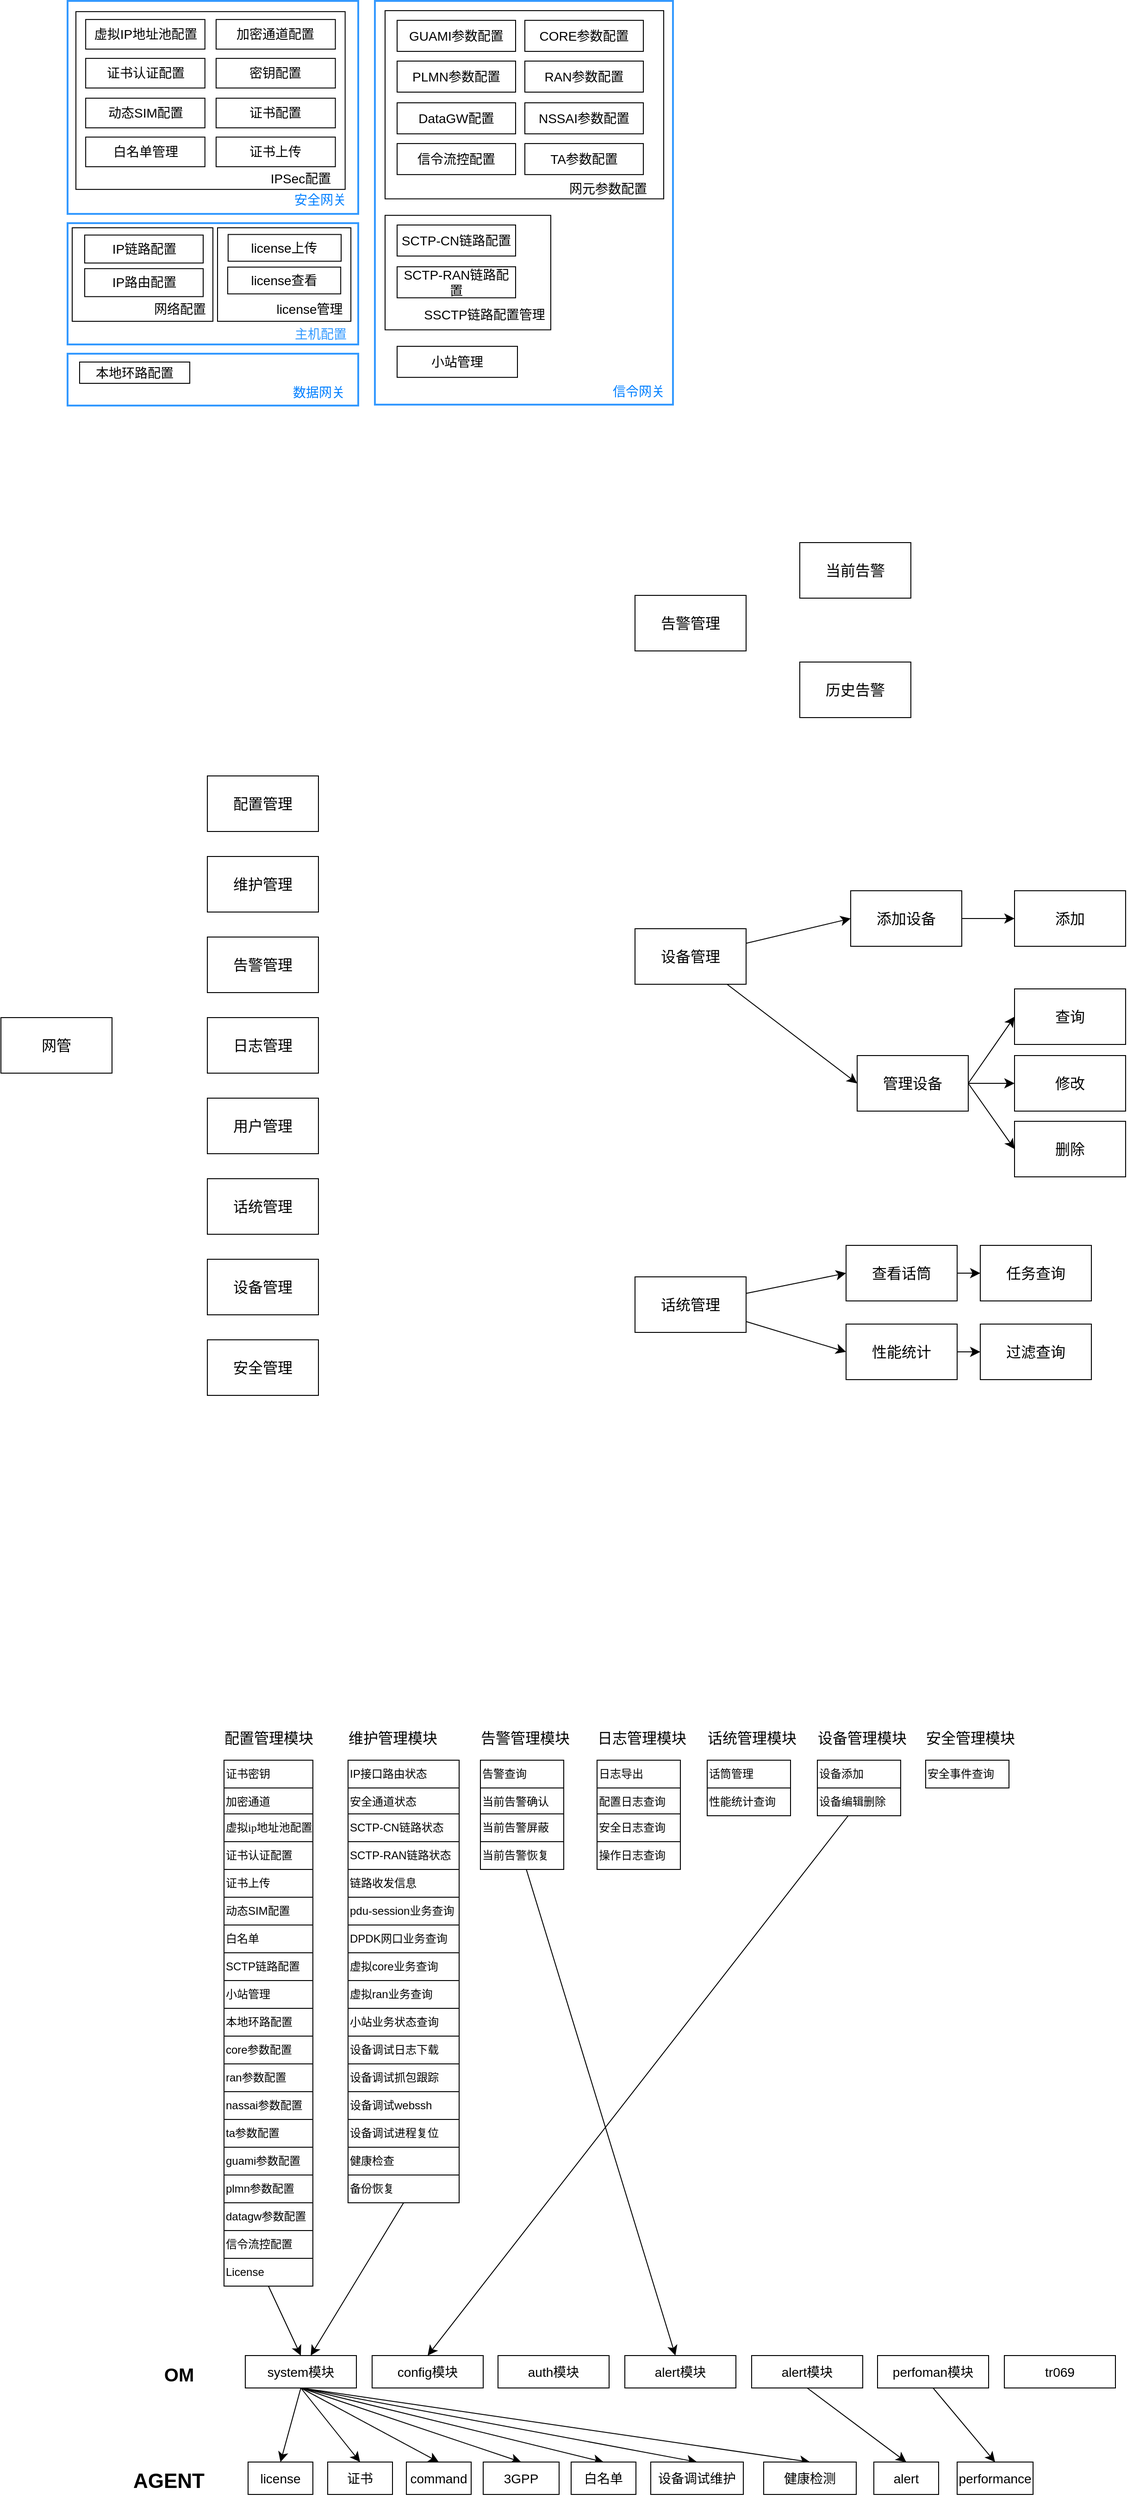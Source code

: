 <mxfile version="22.1.17" type="github">
  <diagram name="第 1 页" id="DEjIbC8M0QPoEUeSra0J">
    <mxGraphModel dx="2031" dy="2182" grid="0" gridSize="10" guides="1" tooltips="1" connect="1" arrows="1" fold="1" page="0" pageScale="1" pageWidth="827" pageHeight="1169" math="0" shadow="0">
      <root>
        <mxCell id="0" />
        <mxCell id="1" parent="0" />
        <mxCell id="rQOuPGtzIIbg4ZmECWrg-143" value="" style="whiteSpace=wrap;html=1;fontSize=16;strokeWidth=2;strokeColor=#3399FF;" vertex="1" parent="1">
          <mxGeometry x="-1" y="-511" width="314" height="56" as="geometry" />
        </mxCell>
        <mxCell id="rQOuPGtzIIbg4ZmECWrg-138" value="" style="whiteSpace=wrap;html=1;fontSize=16;" vertex="1" parent="1">
          <mxGeometry x="86" y="-631" width="168" height="104" as="geometry" />
        </mxCell>
        <mxCell id="rQOuPGtzIIbg4ZmECWrg-137" value="" style="whiteSpace=wrap;html=1;fontSize=16;strokeColor=#3399FF;strokeWidth=2;" vertex="1" parent="1">
          <mxGeometry x="-1" y="-652" width="314" height="131" as="geometry" />
        </mxCell>
        <mxCell id="rQOuPGtzIIbg4ZmECWrg-9" value="网管" style="whiteSpace=wrap;html=1;fontSize=16;" vertex="1" parent="1">
          <mxGeometry x="-73" y="206" width="120" height="60" as="geometry" />
        </mxCell>
        <mxCell id="rQOuPGtzIIbg4ZmECWrg-10" value="配置管理" style="whiteSpace=wrap;html=1;fontSize=16;" vertex="1" parent="1">
          <mxGeometry x="150" y="-55" width="120" height="60" as="geometry" />
        </mxCell>
        <mxCell id="rQOuPGtzIIbg4ZmECWrg-11" value="维护管理" style="whiteSpace=wrap;html=1;fontSize=16;" vertex="1" parent="1">
          <mxGeometry x="150" y="32" width="120" height="60" as="geometry" />
        </mxCell>
        <mxCell id="rQOuPGtzIIbg4ZmECWrg-12" value="告警管理" style="whiteSpace=wrap;html=1;fontSize=16;" vertex="1" parent="1">
          <mxGeometry x="150" y="119" width="120" height="60" as="geometry" />
        </mxCell>
        <mxCell id="rQOuPGtzIIbg4ZmECWrg-13" value="日志管理" style="whiteSpace=wrap;html=1;fontSize=16;" vertex="1" parent="1">
          <mxGeometry x="150" y="206" width="120" height="60" as="geometry" />
        </mxCell>
        <mxCell id="rQOuPGtzIIbg4ZmECWrg-14" value="用户管理" style="whiteSpace=wrap;html=1;fontSize=16;" vertex="1" parent="1">
          <mxGeometry x="150" y="293" width="120" height="60" as="geometry" />
        </mxCell>
        <mxCell id="rQOuPGtzIIbg4ZmECWrg-15" value="话统管理" style="whiteSpace=wrap;html=1;fontSize=16;" vertex="1" parent="1">
          <mxGeometry x="150" y="380" width="120" height="60" as="geometry" />
        </mxCell>
        <mxCell id="rQOuPGtzIIbg4ZmECWrg-16" value="设备管理" style="whiteSpace=wrap;html=1;fontSize=16;" vertex="1" parent="1">
          <mxGeometry x="150" y="467" width="120" height="60" as="geometry" />
        </mxCell>
        <mxCell id="rQOuPGtzIIbg4ZmECWrg-17" value="安全管理" style="whiteSpace=wrap;html=1;fontSize=16;" vertex="1" parent="1">
          <mxGeometry x="150" y="554" width="120" height="60" as="geometry" />
        </mxCell>
        <mxCell id="rQOuPGtzIIbg4ZmECWrg-25" style="edgeStyle=none;curved=1;rounded=0;orthogonalLoop=1;jettySize=auto;html=1;entryX=0;entryY=0.5;entryDx=0;entryDy=0;fontSize=12;startSize=8;endSize=8;" edge="1" parent="1" source="rQOuPGtzIIbg4ZmECWrg-22" target="rQOuPGtzIIbg4ZmECWrg-23">
          <mxGeometry relative="1" as="geometry" />
        </mxCell>
        <mxCell id="rQOuPGtzIIbg4ZmECWrg-26" style="edgeStyle=none;curved=1;rounded=0;orthogonalLoop=1;jettySize=auto;html=1;fontSize=12;startSize=8;endSize=8;entryX=0;entryY=0.5;entryDx=0;entryDy=0;" edge="1" parent="1" source="rQOuPGtzIIbg4ZmECWrg-22" target="rQOuPGtzIIbg4ZmECWrg-24">
          <mxGeometry relative="1" as="geometry" />
        </mxCell>
        <mxCell id="rQOuPGtzIIbg4ZmECWrg-22" value="设备管理" style="whiteSpace=wrap;html=1;fontSize=16;" vertex="1" parent="1">
          <mxGeometry x="612" y="110" width="120" height="60" as="geometry" />
        </mxCell>
        <mxCell id="rQOuPGtzIIbg4ZmECWrg-28" style="edgeStyle=none;curved=1;rounded=0;orthogonalLoop=1;jettySize=auto;html=1;fontSize=12;startSize=8;endSize=8;" edge="1" parent="1" source="rQOuPGtzIIbg4ZmECWrg-23" target="rQOuPGtzIIbg4ZmECWrg-27">
          <mxGeometry relative="1" as="geometry" />
        </mxCell>
        <mxCell id="rQOuPGtzIIbg4ZmECWrg-23" value="添加设备" style="whiteSpace=wrap;html=1;fontSize=16;" vertex="1" parent="1">
          <mxGeometry x="845" y="69" width="120" height="60" as="geometry" />
        </mxCell>
        <mxCell id="rQOuPGtzIIbg4ZmECWrg-30" style="edgeStyle=none;curved=1;rounded=0;orthogonalLoop=1;jettySize=auto;html=1;exitX=1;exitY=0.5;exitDx=0;exitDy=0;fontSize=12;startSize=8;endSize=8;entryX=0;entryY=0.5;entryDx=0;entryDy=0;" edge="1" parent="1" source="rQOuPGtzIIbg4ZmECWrg-24" target="rQOuPGtzIIbg4ZmECWrg-29">
          <mxGeometry relative="1" as="geometry" />
        </mxCell>
        <mxCell id="rQOuPGtzIIbg4ZmECWrg-39" style="edgeStyle=none;curved=1;rounded=0;orthogonalLoop=1;jettySize=auto;html=1;exitX=1;exitY=0.5;exitDx=0;exitDy=0;entryX=0;entryY=0.5;entryDx=0;entryDy=0;fontSize=12;startSize=8;endSize=8;" edge="1" parent="1" source="rQOuPGtzIIbg4ZmECWrg-24" target="rQOuPGtzIIbg4ZmECWrg-36">
          <mxGeometry relative="1" as="geometry" />
        </mxCell>
        <mxCell id="rQOuPGtzIIbg4ZmECWrg-40" style="edgeStyle=none;curved=1;rounded=0;orthogonalLoop=1;jettySize=auto;html=1;entryX=0;entryY=0.5;entryDx=0;entryDy=0;fontSize=12;startSize=8;endSize=8;exitX=1;exitY=0.5;exitDx=0;exitDy=0;" edge="1" parent="1" source="rQOuPGtzIIbg4ZmECWrg-24" target="rQOuPGtzIIbg4ZmECWrg-38">
          <mxGeometry relative="1" as="geometry" />
        </mxCell>
        <mxCell id="rQOuPGtzIIbg4ZmECWrg-24" value="管理设备" style="whiteSpace=wrap;html=1;fontSize=16;" vertex="1" parent="1">
          <mxGeometry x="852" y="247" width="120" height="60" as="geometry" />
        </mxCell>
        <mxCell id="rQOuPGtzIIbg4ZmECWrg-27" value="添加" style="whiteSpace=wrap;html=1;fontSize=16;" vertex="1" parent="1">
          <mxGeometry x="1022" y="69" width="120" height="60" as="geometry" />
        </mxCell>
        <mxCell id="rQOuPGtzIIbg4ZmECWrg-29" value="查询" style="whiteSpace=wrap;html=1;fontSize=16;" vertex="1" parent="1">
          <mxGeometry x="1022" y="175" width="120" height="60" as="geometry" />
        </mxCell>
        <mxCell id="rQOuPGtzIIbg4ZmECWrg-33" style="edgeStyle=none;curved=1;rounded=0;orthogonalLoop=1;jettySize=auto;html=1;fontSize=12;startSize=8;endSize=8;entryX=0;entryY=0.5;entryDx=0;entryDy=0;" edge="1" parent="1" source="rQOuPGtzIIbg4ZmECWrg-31" target="rQOuPGtzIIbg4ZmECWrg-32">
          <mxGeometry relative="1" as="geometry" />
        </mxCell>
        <mxCell id="rQOuPGtzIIbg4ZmECWrg-35" style="edgeStyle=none;curved=1;rounded=0;orthogonalLoop=1;jettySize=auto;html=1;entryX=0;entryY=0.5;entryDx=0;entryDy=0;fontSize=12;startSize=8;endSize=8;" edge="1" parent="1" source="rQOuPGtzIIbg4ZmECWrg-31" target="rQOuPGtzIIbg4ZmECWrg-34">
          <mxGeometry relative="1" as="geometry" />
        </mxCell>
        <mxCell id="rQOuPGtzIIbg4ZmECWrg-31" value="话统管理" style="whiteSpace=wrap;html=1;fontSize=16;" vertex="1" parent="1">
          <mxGeometry x="612" y="486" width="120" height="60" as="geometry" />
        </mxCell>
        <mxCell id="rQOuPGtzIIbg4ZmECWrg-45" style="edgeStyle=none;curved=1;rounded=0;orthogonalLoop=1;jettySize=auto;html=1;fontSize=12;startSize=8;endSize=8;" edge="1" parent="1" source="rQOuPGtzIIbg4ZmECWrg-32" target="rQOuPGtzIIbg4ZmECWrg-44">
          <mxGeometry relative="1" as="geometry" />
        </mxCell>
        <mxCell id="rQOuPGtzIIbg4ZmECWrg-32" value="查看话筒" style="whiteSpace=wrap;html=1;fontSize=16;" vertex="1" parent="1">
          <mxGeometry x="840" y="452" width="120" height="60" as="geometry" />
        </mxCell>
        <mxCell id="rQOuPGtzIIbg4ZmECWrg-42" style="edgeStyle=none;curved=1;rounded=0;orthogonalLoop=1;jettySize=auto;html=1;exitX=1;exitY=0.5;exitDx=0;exitDy=0;entryX=0;entryY=0.5;entryDx=0;entryDy=0;fontSize=12;startSize=8;endSize=8;" edge="1" parent="1" source="rQOuPGtzIIbg4ZmECWrg-34" target="rQOuPGtzIIbg4ZmECWrg-41">
          <mxGeometry relative="1" as="geometry" />
        </mxCell>
        <mxCell id="rQOuPGtzIIbg4ZmECWrg-34" value="性能统计" style="whiteSpace=wrap;html=1;fontSize=16;" vertex="1" parent="1">
          <mxGeometry x="840" y="537" width="120" height="60" as="geometry" />
        </mxCell>
        <mxCell id="rQOuPGtzIIbg4ZmECWrg-36" value="修改" style="whiteSpace=wrap;html=1;fontSize=16;" vertex="1" parent="1">
          <mxGeometry x="1022" y="247" width="120" height="60" as="geometry" />
        </mxCell>
        <mxCell id="rQOuPGtzIIbg4ZmECWrg-38" value="删除" style="whiteSpace=wrap;html=1;fontSize=16;" vertex="1" parent="1">
          <mxGeometry x="1022" y="318" width="120" height="60" as="geometry" />
        </mxCell>
        <mxCell id="rQOuPGtzIIbg4ZmECWrg-41" value="过滤查询" style="whiteSpace=wrap;html=1;fontSize=16;" vertex="1" parent="1">
          <mxGeometry x="985" y="537" width="120" height="60" as="geometry" />
        </mxCell>
        <mxCell id="rQOuPGtzIIbg4ZmECWrg-44" value="任务查询" style="whiteSpace=wrap;html=1;fontSize=16;" vertex="1" parent="1">
          <mxGeometry x="985" y="452" width="120" height="60" as="geometry" />
        </mxCell>
        <mxCell id="rQOuPGtzIIbg4ZmECWrg-46" value="告警管理" style="whiteSpace=wrap;html=1;fontSize=16;" vertex="1" parent="1">
          <mxGeometry x="612" y="-250" width="120" height="60" as="geometry" />
        </mxCell>
        <mxCell id="rQOuPGtzIIbg4ZmECWrg-47" value="当前告警" style="whiteSpace=wrap;html=1;fontSize=16;" vertex="1" parent="1">
          <mxGeometry x="790" y="-307" width="120" height="60" as="geometry" />
        </mxCell>
        <mxCell id="rQOuPGtzIIbg4ZmECWrg-48" value="历史告警" style="whiteSpace=wrap;html=1;fontSize=16;" vertex="1" parent="1">
          <mxGeometry x="790" y="-178" width="120" height="60" as="geometry" />
        </mxCell>
        <mxCell id="rQOuPGtzIIbg4ZmECWrg-99" value="本地环路配置" style="whiteSpace=wrap;html=1;fontSize=14;" vertex="1" parent="1">
          <mxGeometry x="12" y="-502" width="119" height="23" as="geometry" />
        </mxCell>
        <mxCell id="rQOuPGtzIIbg4ZmECWrg-112" value="" style="group;labelBackgroundColor=none;strokeWidth=2;strokeColor=#3399FF;" vertex="1" connectable="0" parent="1">
          <mxGeometry x="-1" y="-892" width="314" height="230" as="geometry" />
        </mxCell>
        <mxCell id="rQOuPGtzIIbg4ZmECWrg-111" value="安全网关" style="text;html=1;strokeColor=none;fillColor=none;align=center;verticalAlign=middle;whiteSpace=wrap;rounded=0;fontSize=14;fontColor=#007FFF;" vertex="1" parent="rQOuPGtzIIbg4ZmECWrg-112">
          <mxGeometry x="232.481" y="200" width="81.519" height="30" as="geometry" />
        </mxCell>
        <mxCell id="rQOuPGtzIIbg4ZmECWrg-110" value="" style="group" vertex="1" connectable="0" parent="rQOuPGtzIIbg4ZmECWrg-112">
          <mxGeometry x="8.998" y="11.56" width="290.853" height="195" as="geometry" />
        </mxCell>
        <mxCell id="rQOuPGtzIIbg4ZmECWrg-106" value="" style="rounded=0;whiteSpace=wrap;html=1;fontSize=16;" vertex="1" parent="rQOuPGtzIIbg4ZmECWrg-110">
          <mxGeometry width="290.853" height="192" as="geometry" />
        </mxCell>
        <mxCell id="rQOuPGtzIIbg4ZmECWrg-71" value="证书认证配置" style="whiteSpace=wrap;html=1;fontSize=14;" vertex="1" parent="rQOuPGtzIIbg4ZmECWrg-110">
          <mxGeometry x="10.567" y="50.5" width="128.821" height="32" as="geometry" />
        </mxCell>
        <mxCell id="rQOuPGtzIIbg4ZmECWrg-72" value="虚拟IP地址池配置" style="whiteSpace=wrap;html=1;fontSize=14;" vertex="1" parent="rQOuPGtzIIbg4ZmECWrg-110">
          <mxGeometry x="10.567" y="8.5" width="128.821" height="32" as="geometry" />
        </mxCell>
        <mxCell id="rQOuPGtzIIbg4ZmECWrg-73" value="密钥配置" style="whiteSpace=wrap;html=1;fontSize=14;" vertex="1" parent="rQOuPGtzIIbg4ZmECWrg-110">
          <mxGeometry x="151.465" y="50.5" width="128.821" height="32" as="geometry" />
        </mxCell>
        <mxCell id="rQOuPGtzIIbg4ZmECWrg-74" value="白名单管理" style="whiteSpace=wrap;html=1;fontSize=14;" vertex="1" parent="rQOuPGtzIIbg4ZmECWrg-110">
          <mxGeometry x="10.567" y="135.5" width="128.821" height="32" as="geometry" />
        </mxCell>
        <mxCell id="rQOuPGtzIIbg4ZmECWrg-76" value="加密通道配置" style="whiteSpace=wrap;html=1;fontSize=14;" vertex="1" parent="rQOuPGtzIIbg4ZmECWrg-110">
          <mxGeometry x="151.465" y="8.5" width="128.821" height="32" as="geometry" />
        </mxCell>
        <mxCell id="rQOuPGtzIIbg4ZmECWrg-77" value="证书配置" style="whiteSpace=wrap;html=1;fontSize=14;" vertex="1" parent="rQOuPGtzIIbg4ZmECWrg-110">
          <mxGeometry x="151.465" y="93.5" width="128.821" height="32" as="geometry" />
        </mxCell>
        <mxCell id="rQOuPGtzIIbg4ZmECWrg-78" value="证书上传" style="whiteSpace=wrap;html=1;fontSize=14;" vertex="1" parent="rQOuPGtzIIbg4ZmECWrg-110">
          <mxGeometry x="151.465" y="135.5" width="128.821" height="32" as="geometry" />
        </mxCell>
        <mxCell id="rQOuPGtzIIbg4ZmECWrg-79" value="动态SIM配置" style="whiteSpace=wrap;html=1;fontSize=14;" vertex="1" parent="rQOuPGtzIIbg4ZmECWrg-110">
          <mxGeometry x="10.567" y="93.5" width="128.821" height="32" as="geometry" />
        </mxCell>
        <mxCell id="rQOuPGtzIIbg4ZmECWrg-107" value="IPSec配置" style="text;html=1;strokeColor=none;fillColor=none;align=center;verticalAlign=middle;whiteSpace=wrap;rounded=0;fontSize=14;" vertex="1" parent="rQOuPGtzIIbg4ZmECWrg-110">
          <mxGeometry x="202.288" y="165" width="81.519" height="30" as="geometry" />
        </mxCell>
        <mxCell id="rQOuPGtzIIbg4ZmECWrg-136" value="" style="group" vertex="1" connectable="0" parent="1">
          <mxGeometry x="331" y="-892" width="339" height="438" as="geometry" />
        </mxCell>
        <mxCell id="rQOuPGtzIIbg4ZmECWrg-130" value="" style="rounded=0;whiteSpace=wrap;html=1;fontSize=16;labelBorderColor=#007FFF;strokeWidth=2;strokeColor=#3399FF;" vertex="1" parent="rQOuPGtzIIbg4ZmECWrg-136">
          <mxGeometry width="322" height="436.014" as="geometry" />
        </mxCell>
        <mxCell id="rQOuPGtzIIbg4ZmECWrg-114" value="" style="rounded=0;whiteSpace=wrap;html=1;fontSize=16;" vertex="1" parent="rQOuPGtzIIbg4ZmECWrg-136">
          <mxGeometry x="11" y="10.478" width="301" height="203.282" as="geometry" />
        </mxCell>
        <mxCell id="rQOuPGtzIIbg4ZmECWrg-98" value="小站管理" style="whiteSpace=wrap;html=1;fontSize=14;" vertex="1" parent="rQOuPGtzIIbg4ZmECWrg-136">
          <mxGeometry x="24" y="373.03" width="130" height="33.53" as="geometry" />
        </mxCell>
        <mxCell id="rQOuPGtzIIbg4ZmECWrg-113" value="" style="group" vertex="1" connectable="0" parent="rQOuPGtzIIbg4ZmECWrg-136">
          <mxGeometry x="24" y="20.957" width="266" height="166.608" as="geometry" />
        </mxCell>
        <mxCell id="rQOuPGtzIIbg4ZmECWrg-81" value="PLMN参数配置" style="whiteSpace=wrap;html=1;fontSize=14;" vertex="1" parent="rQOuPGtzIIbg4ZmECWrg-113">
          <mxGeometry y="44.01" width="128" height="33.531" as="geometry" />
        </mxCell>
        <mxCell id="rQOuPGtzIIbg4ZmECWrg-82" value="GUAMI参数配置" style="whiteSpace=wrap;html=1;fontSize=14;" vertex="1" parent="rQOuPGtzIIbg4ZmECWrg-113">
          <mxGeometry width="128" height="33.531" as="geometry" />
        </mxCell>
        <mxCell id="rQOuPGtzIIbg4ZmECWrg-83" value="RAN参数配置" style="whiteSpace=wrap;html=1;fontSize=14;" vertex="1" parent="rQOuPGtzIIbg4ZmECWrg-113">
          <mxGeometry x="138" y="44.01" width="128" height="33.531" as="geometry" />
        </mxCell>
        <mxCell id="rQOuPGtzIIbg4ZmECWrg-84" value="信令流控配置" style="whiteSpace=wrap;html=1;fontSize=14;" vertex="1" parent="rQOuPGtzIIbg4ZmECWrg-113">
          <mxGeometry y="133.077" width="128" height="33.531" as="geometry" />
        </mxCell>
        <mxCell id="rQOuPGtzIIbg4ZmECWrg-85" value="CORE参数配置" style="whiteSpace=wrap;html=1;fontSize=14;" vertex="1" parent="rQOuPGtzIIbg4ZmECWrg-113">
          <mxGeometry x="138" width="128" height="33.531" as="geometry" />
        </mxCell>
        <mxCell id="rQOuPGtzIIbg4ZmECWrg-86" value="NSSAI参数配置" style="whiteSpace=wrap;html=1;fontSize=14;" vertex="1" parent="rQOuPGtzIIbg4ZmECWrg-113">
          <mxGeometry x="138" y="89.067" width="128" height="33.531" as="geometry" />
        </mxCell>
        <mxCell id="rQOuPGtzIIbg4ZmECWrg-87" value="TA参数配置" style="whiteSpace=wrap;html=1;fontSize=14;" vertex="1" parent="rQOuPGtzIIbg4ZmECWrg-113">
          <mxGeometry x="138" y="133.077" width="128" height="33.531" as="geometry" />
        </mxCell>
        <mxCell id="rQOuPGtzIIbg4ZmECWrg-88" value="DataGW配置" style="whiteSpace=wrap;html=1;fontSize=14;" vertex="1" parent="rQOuPGtzIIbg4ZmECWrg-113">
          <mxGeometry y="89.067" width="128" height="33.531" as="geometry" />
        </mxCell>
        <mxCell id="rQOuPGtzIIbg4ZmECWrg-129" value="网元参数配置" style="text;html=1;strokeColor=none;fillColor=none;align=center;verticalAlign=middle;whiteSpace=wrap;rounded=0;fontSize=14;" vertex="1" parent="rQOuPGtzIIbg4ZmECWrg-136">
          <mxGeometry x="198" y="187.565" width="108" height="31.435" as="geometry" />
        </mxCell>
        <mxCell id="rQOuPGtzIIbg4ZmECWrg-131" value="信令网关" style="text;html=1;strokeColor=none;fillColor=none;align=center;verticalAlign=middle;whiteSpace=wrap;rounded=0;fontSize=14;fontColor=#007FFF;" vertex="1" parent="rQOuPGtzIIbg4ZmECWrg-136">
          <mxGeometry x="231" y="406.565" width="108" height="31.435" as="geometry" />
        </mxCell>
        <mxCell id="rQOuPGtzIIbg4ZmECWrg-132" value="" style="rounded=0;whiteSpace=wrap;html=1;fontSize=16;" vertex="1" parent="rQOuPGtzIIbg4ZmECWrg-136">
          <mxGeometry x="11" y="231.57" width="179" height="123.65" as="geometry" />
        </mxCell>
        <mxCell id="rQOuPGtzIIbg4ZmECWrg-91" value="SCTP-RAN链路配置" style="whiteSpace=wrap;html=1;fontSize=14;" vertex="1" parent="rQOuPGtzIIbg4ZmECWrg-136">
          <mxGeometry x="24" y="287.11" width="128" height="33.53" as="geometry" />
        </mxCell>
        <mxCell id="rQOuPGtzIIbg4ZmECWrg-93" value="SCTP-CN链路配置" style="whiteSpace=wrap;html=1;fontSize=14;" vertex="1" parent="rQOuPGtzIIbg4ZmECWrg-136">
          <mxGeometry x="24" y="242" width="128" height="33.53" as="geometry" />
        </mxCell>
        <mxCell id="rQOuPGtzIIbg4ZmECWrg-133" value="SSCTP链路配置管理" style="text;html=1;strokeColor=none;fillColor=none;align=center;verticalAlign=middle;whiteSpace=wrap;rounded=0;fontSize=14;" vertex="1" parent="rQOuPGtzIIbg4ZmECWrg-136">
          <mxGeometry x="35" y="323.781" width="167" height="31.435" as="geometry" />
        </mxCell>
        <mxCell id="rQOuPGtzIIbg4ZmECWrg-144" value="数据网关" style="text;html=1;align=center;verticalAlign=middle;resizable=0;points=[];autosize=1;strokeColor=none;fillColor=none;fontSize=14;fontColor=#007FFF;" vertex="1" parent="1">
          <mxGeometry x="233" y="-484" width="74" height="29" as="geometry" />
        </mxCell>
        <mxCell id="rQOuPGtzIIbg4ZmECWrg-145" value="&lt;font style=&quot;font-size: 14px;&quot;&gt;主机配置&lt;/font&gt;" style="text;html=1;align=center;verticalAlign=middle;resizable=0;points=[];autosize=1;strokeColor=none;fillColor=none;fontSize=16;fontColor=#3399FF;" vertex="1" parent="1">
          <mxGeometry x="235" y="-549" width="74" height="31" as="geometry" />
        </mxCell>
        <mxCell id="rQOuPGtzIIbg4ZmECWrg-147" value="" style="group" vertex="1" connectable="0" parent="1">
          <mxGeometry x="161" y="-647" width="145" height="103" as="geometry" />
        </mxCell>
        <mxCell id="rQOuPGtzIIbg4ZmECWrg-141" value="" style="whiteSpace=wrap;html=1;fontSize=16;" vertex="1" parent="rQOuPGtzIIbg4ZmECWrg-147">
          <mxGeometry width="144.046" height="101" as="geometry" />
        </mxCell>
        <mxCell id="rQOuPGtzIIbg4ZmECWrg-102" value="license上传" style="whiteSpace=wrap;html=1;fontSize=14;" vertex="1" parent="rQOuPGtzIIbg4ZmECWrg-147">
          <mxGeometry x="11.447" y="7.228" width="122.105" height="28.912" as="geometry" />
        </mxCell>
        <mxCell id="rQOuPGtzIIbg4ZmECWrg-103" value="license查看" style="whiteSpace=wrap;html=1;fontSize=14;" vertex="1" parent="rQOuPGtzIIbg4ZmECWrg-147">
          <mxGeometry x="10.97" y="42.465" width="122.105" height="28.912" as="geometry" />
        </mxCell>
        <mxCell id="rQOuPGtzIIbg4ZmECWrg-142" value="&lt;font style=&quot;font-size: 14px;&quot;&gt;license管理&lt;/font&gt;" style="text;html=1;align=center;verticalAlign=middle;resizable=0;points=[];autosize=1;strokeColor=none;fillColor=none;fontSize=16;" vertex="1" parent="rQOuPGtzIIbg4ZmECWrg-147">
          <mxGeometry x="54.375" y="71.377" width="90" height="31" as="geometry" />
        </mxCell>
        <mxCell id="rQOuPGtzIIbg4ZmECWrg-149" value="" style="group" vertex="1" connectable="0" parent="1">
          <mxGeometry x="4" y="-647" width="153" height="102" as="geometry" />
        </mxCell>
        <mxCell id="rQOuPGtzIIbg4ZmECWrg-148" value="" style="whiteSpace=wrap;html=1;fontSize=16;" vertex="1" parent="rQOuPGtzIIbg4ZmECWrg-149">
          <mxGeometry width="152" height="101.019" as="geometry" />
        </mxCell>
        <mxCell id="rQOuPGtzIIbg4ZmECWrg-146" value="" style="group" vertex="1" connectable="0" parent="rQOuPGtzIIbg4ZmECWrg-149">
          <mxGeometry x="2" y="4.722" width="151" height="90.667" as="geometry" />
        </mxCell>
        <mxCell id="rQOuPGtzIIbg4ZmECWrg-140" value="网络配置" style="text;html=1;align=center;verticalAlign=middle;resizable=0;points=[];autosize=1;strokeColor=none;fillColor=none;fontSize=14;" vertex="1" parent="rQOuPGtzIIbg4ZmECWrg-146">
          <mxGeometry x="77" y="68.556" width="74" height="29" as="geometry" />
        </mxCell>
        <mxCell id="rQOuPGtzIIbg4ZmECWrg-104" value="IP链路配置" style="whiteSpace=wrap;html=1;fontSize=14;" vertex="1" parent="rQOuPGtzIIbg4ZmECWrg-146">
          <mxGeometry x="11.5" y="3.129" width="128" height="30.222" as="geometry" />
        </mxCell>
        <mxCell id="rQOuPGtzIIbg4ZmECWrg-101" value="IP路由配置" style="whiteSpace=wrap;html=1;fontSize=14;" vertex="1" parent="rQOuPGtzIIbg4ZmECWrg-149">
          <mxGeometry x="13.5" y="44.132" width="128" height="30.222" as="geometry" />
        </mxCell>
        <mxCell id="rQOuPGtzIIbg4ZmECWrg-153" value="配置管理模块" style="text;html=1;align=center;verticalAlign=middle;resizable=0;points=[];autosize=1;strokeColor=none;fillColor=none;fontSize=16;" vertex="1" parent="1">
          <mxGeometry x="159" y="968" width="114" height="31" as="geometry" />
        </mxCell>
        <mxCell id="rQOuPGtzIIbg4ZmECWrg-155" value="证书密钥" style="whiteSpace=wrap;html=1;fontSize=12;align=left;spacing=2;spacingTop=0;" vertex="1" parent="1">
          <mxGeometry x="168" y="1008" width="96" height="30" as="geometry" />
        </mxCell>
        <mxCell id="rQOuPGtzIIbg4ZmECWrg-156" value="加密通道" style="whiteSpace=wrap;html=1;fontSize=12;align=left;spacing=2;spacingTop=0;" vertex="1" parent="1">
          <mxGeometry x="168" y="1038" width="96" height="30" as="geometry" />
        </mxCell>
        <mxCell id="rQOuPGtzIIbg4ZmECWrg-157" value="虚拟&lt;span style=&quot;font-size: 12px; font-family: &amp;quot;Times New Roman&amp;quot;, serif;&quot; lang=&quot;EN-US&quot;&gt;ip&lt;/span&gt;&lt;span style=&quot;font-size: 12px; font-family: 宋体;&quot;&gt;地址池配置&lt;/span&gt;" style="whiteSpace=wrap;html=1;fontSize=12;align=left;spacing=2;spacingTop=0;" vertex="1" parent="1">
          <mxGeometry x="168" y="1066" width="96" height="30" as="geometry" />
        </mxCell>
        <mxCell id="rQOuPGtzIIbg4ZmECWrg-159" value="证书认证配置" style="whiteSpace=wrap;html=1;fontSize=12;align=left;spacing=2;spacingTop=0;" vertex="1" parent="1">
          <mxGeometry x="168" y="1096" width="96" height="30" as="geometry" />
        </mxCell>
        <mxCell id="rQOuPGtzIIbg4ZmECWrg-160" value="白名单" style="whiteSpace=wrap;html=1;fontSize=12;align=left;spacing=2;spacingTop=0;" vertex="1" parent="1">
          <mxGeometry x="168" y="1186" width="96" height="30" as="geometry" />
        </mxCell>
        <mxCell id="rQOuPGtzIIbg4ZmECWrg-161" value="小站管理" style="whiteSpace=wrap;html=1;fontSize=12;align=left;spacing=2;spacingTop=0;" vertex="1" parent="1">
          <mxGeometry x="168" y="1246" width="96" height="30" as="geometry" />
        </mxCell>
        <mxCell id="rQOuPGtzIIbg4ZmECWrg-162" value="SCTP链路配置" style="whiteSpace=wrap;html=1;fontSize=12;align=left;spacing=2;spacingTop=0;" vertex="1" parent="1">
          <mxGeometry x="168" y="1216" width="96" height="30" as="geometry" />
        </mxCell>
        <mxCell id="rQOuPGtzIIbg4ZmECWrg-163" value="本地环路配置" style="whiteSpace=wrap;html=1;fontSize=12;align=left;spacing=2;spacingTop=0;" vertex="1" parent="1">
          <mxGeometry x="168" y="1276" width="96" height="30" as="geometry" />
        </mxCell>
        <mxCell id="rQOuPGtzIIbg4ZmECWrg-164" value="动态SIM配置" style="whiteSpace=wrap;html=1;fontSize=12;align=left;spacing=2;spacingTop=0;" vertex="1" parent="1">
          <mxGeometry x="168" y="1156" width="96" height="30" as="geometry" />
        </mxCell>
        <mxCell id="rQOuPGtzIIbg4ZmECWrg-272" style="edgeStyle=none;curved=1;rounded=0;orthogonalLoop=1;jettySize=auto;html=1;exitX=0.5;exitY=1;exitDx=0;exitDy=0;entryX=0.5;entryY=0;entryDx=0;entryDy=0;fontSize=12;startSize=8;endSize=8;" edge="1" parent="1" source="rQOuPGtzIIbg4ZmECWrg-166" target="rQOuPGtzIIbg4ZmECWrg-244">
          <mxGeometry relative="1" as="geometry" />
        </mxCell>
        <mxCell id="rQOuPGtzIIbg4ZmECWrg-166" value="License" style="whiteSpace=wrap;html=1;fontSize=12;align=left;spacing=2;spacingTop=0;" vertex="1" parent="1">
          <mxGeometry x="168" y="1546" width="96" height="30" as="geometry" />
        </mxCell>
        <mxCell id="rQOuPGtzIIbg4ZmECWrg-169" value="ran参数配置" style="whiteSpace=wrap;html=1;fontSize=12;align=left;spacing=2;spacingTop=0;" vertex="1" parent="1">
          <mxGeometry x="168" y="1336" width="96" height="30" as="geometry" />
        </mxCell>
        <mxCell id="rQOuPGtzIIbg4ZmECWrg-170" value="ta参数配置" style="whiteSpace=wrap;html=1;fontSize=12;align=left;spacing=2;spacingTop=0;" vertex="1" parent="1">
          <mxGeometry x="168" y="1396" width="96" height="30" as="geometry" />
        </mxCell>
        <mxCell id="rQOuPGtzIIbg4ZmECWrg-171" value="nassai参数配置" style="whiteSpace=wrap;html=1;fontSize=12;align=left;spacing=2;spacingTop=0;" vertex="1" parent="1">
          <mxGeometry x="168" y="1366" width="96" height="30" as="geometry" />
        </mxCell>
        <mxCell id="rQOuPGtzIIbg4ZmECWrg-172" value="guami参数配置" style="whiteSpace=wrap;html=1;fontSize=12;align=left;spacing=2;spacingTop=0;" vertex="1" parent="1">
          <mxGeometry x="168" y="1426" width="96" height="30" as="geometry" />
        </mxCell>
        <mxCell id="rQOuPGtzIIbg4ZmECWrg-173" value="core参数配置" style="whiteSpace=wrap;html=1;fontSize=12;align=left;spacing=2;spacingTop=0;" vertex="1" parent="1">
          <mxGeometry x="168" y="1306" width="96" height="30" as="geometry" />
        </mxCell>
        <mxCell id="rQOuPGtzIIbg4ZmECWrg-174" value="datagw参数配置" style="whiteSpace=wrap;html=1;fontSize=12;align=left;spacing=2;spacingTop=0;" vertex="1" parent="1">
          <mxGeometry x="168" y="1486" width="96" height="30" as="geometry" />
        </mxCell>
        <mxCell id="rQOuPGtzIIbg4ZmECWrg-176" value="信令流控配置" style="whiteSpace=wrap;html=1;fontSize=12;align=left;spacing=2;spacingTop=0;" vertex="1" parent="1">
          <mxGeometry x="168" y="1516" width="96" height="30" as="geometry" />
        </mxCell>
        <mxCell id="rQOuPGtzIIbg4ZmECWrg-178" value="plmn参数配置" style="whiteSpace=wrap;html=1;fontSize=12;align=left;spacing=2;spacingTop=0;" vertex="1" parent="1">
          <mxGeometry x="168" y="1456" width="96" height="30" as="geometry" />
        </mxCell>
        <mxCell id="rQOuPGtzIIbg4ZmECWrg-179" value="证书上传" style="whiteSpace=wrap;html=1;fontSize=12;align=left;spacing=2;spacingTop=0;" vertex="1" parent="1">
          <mxGeometry x="168" y="1126" width="96" height="30" as="geometry" />
        </mxCell>
        <mxCell id="rQOuPGtzIIbg4ZmECWrg-181" value="维护管理模块" style="text;html=1;align=center;verticalAlign=middle;resizable=0;points=[];autosize=1;strokeColor=none;fillColor=none;fontSize=16;" vertex="1" parent="1">
          <mxGeometry x="293" y="968" width="114" height="31" as="geometry" />
        </mxCell>
        <mxCell id="rQOuPGtzIIbg4ZmECWrg-182" value="IP接口路由状态" style="whiteSpace=wrap;html=1;fontSize=12;align=left;spacing=2;spacingTop=0;" vertex="1" parent="1">
          <mxGeometry x="302" y="1008" width="120" height="30" as="geometry" />
        </mxCell>
        <mxCell id="rQOuPGtzIIbg4ZmECWrg-183" value="安全通道状态" style="whiteSpace=wrap;html=1;fontSize=12;align=left;spacing=2;spacingTop=0;" vertex="1" parent="1">
          <mxGeometry x="302" y="1038" width="120" height="30" as="geometry" />
        </mxCell>
        <mxCell id="rQOuPGtzIIbg4ZmECWrg-184" value="SCTP-CN链路状态" style="whiteSpace=wrap;html=1;fontSize=12;align=left;spacing=2;spacingTop=0;" vertex="1" parent="1">
          <mxGeometry x="302" y="1066" width="120" height="30" as="geometry" />
        </mxCell>
        <mxCell id="rQOuPGtzIIbg4ZmECWrg-185" value="SCTP-RAN链路状态" style="whiteSpace=wrap;html=1;fontSize=12;align=left;spacing=2;spacingTop=0;" vertex="1" parent="1">
          <mxGeometry x="302" y="1096" width="120" height="30" as="geometry" />
        </mxCell>
        <mxCell id="rQOuPGtzIIbg4ZmECWrg-186" value="DPDK网口业务查询" style="whiteSpace=wrap;html=1;fontSize=12;align=left;spacing=2;spacingTop=0;" vertex="1" parent="1">
          <mxGeometry x="302" y="1186" width="120" height="30" as="geometry" />
        </mxCell>
        <mxCell id="rQOuPGtzIIbg4ZmECWrg-187" value="虚拟ran业务查询" style="whiteSpace=wrap;html=1;fontSize=12;align=left;spacing=2;spacingTop=0;" vertex="1" parent="1">
          <mxGeometry x="302" y="1246" width="120" height="30" as="geometry" />
        </mxCell>
        <mxCell id="rQOuPGtzIIbg4ZmECWrg-188" value="虚拟core业务查询" style="whiteSpace=wrap;html=1;fontSize=12;align=left;spacing=2;spacingTop=0;" vertex="1" parent="1">
          <mxGeometry x="302" y="1216" width="120" height="30" as="geometry" />
        </mxCell>
        <mxCell id="rQOuPGtzIIbg4ZmECWrg-189" value="小站业务状态查询" style="whiteSpace=wrap;html=1;fontSize=12;align=left;spacing=2;spacingTop=0;" vertex="1" parent="1">
          <mxGeometry x="302" y="1276" width="120" height="30" as="geometry" />
        </mxCell>
        <mxCell id="rQOuPGtzIIbg4ZmECWrg-190" value="pdu-session业务查询" style="whiteSpace=wrap;html=1;fontSize=12;align=left;spacing=2;spacingTop=0;" vertex="1" parent="1">
          <mxGeometry x="302" y="1156" width="120" height="30" as="geometry" />
        </mxCell>
        <mxCell id="rQOuPGtzIIbg4ZmECWrg-192" value="设备调试抓包跟踪" style="whiteSpace=wrap;html=1;fontSize=12;align=left;spacing=2;spacingTop=0;" vertex="1" parent="1">
          <mxGeometry x="302" y="1336" width="120" height="30" as="geometry" />
        </mxCell>
        <mxCell id="rQOuPGtzIIbg4ZmECWrg-193" value="设备调试进程复位" style="whiteSpace=wrap;html=1;fontSize=12;align=left;spacing=2;spacingTop=0;" vertex="1" parent="1">
          <mxGeometry x="302" y="1396" width="120" height="30" as="geometry" />
        </mxCell>
        <mxCell id="rQOuPGtzIIbg4ZmECWrg-194" value="设备调试webssh" style="whiteSpace=wrap;html=1;fontSize=12;align=left;spacing=2;spacingTop=0;" vertex="1" parent="1">
          <mxGeometry x="302" y="1366" width="120" height="30" as="geometry" />
        </mxCell>
        <mxCell id="rQOuPGtzIIbg4ZmECWrg-195" value="健康检查" style="whiteSpace=wrap;html=1;fontSize=12;align=left;spacing=2;spacingTop=0;" vertex="1" parent="1">
          <mxGeometry x="302" y="1426" width="120" height="30" as="geometry" />
        </mxCell>
        <mxCell id="rQOuPGtzIIbg4ZmECWrg-196" value="设备调试日志下载" style="whiteSpace=wrap;html=1;fontSize=12;align=left;spacing=2;spacingTop=0;" vertex="1" parent="1">
          <mxGeometry x="302" y="1306" width="120" height="30" as="geometry" />
        </mxCell>
        <mxCell id="rQOuPGtzIIbg4ZmECWrg-276" style="edgeStyle=none;curved=1;rounded=0;orthogonalLoop=1;jettySize=auto;html=1;exitX=0.5;exitY=1;exitDx=0;exitDy=0;fontSize=12;startSize=8;endSize=8;" edge="1" parent="1" source="rQOuPGtzIIbg4ZmECWrg-199" target="rQOuPGtzIIbg4ZmECWrg-244">
          <mxGeometry relative="1" as="geometry" />
        </mxCell>
        <mxCell id="rQOuPGtzIIbg4ZmECWrg-199" value="备份恢复" style="whiteSpace=wrap;html=1;fontSize=12;align=left;spacing=2;spacingTop=0;" vertex="1" parent="1">
          <mxGeometry x="302" y="1456" width="120" height="30" as="geometry" />
        </mxCell>
        <mxCell id="rQOuPGtzIIbg4ZmECWrg-200" value="链路收发信息" style="whiteSpace=wrap;html=1;fontSize=12;align=left;spacing=2;spacingTop=0;" vertex="1" parent="1">
          <mxGeometry x="302" y="1126" width="120" height="30" as="geometry" />
        </mxCell>
        <mxCell id="rQOuPGtzIIbg4ZmECWrg-202" value="告警管理模块" style="text;html=1;align=center;verticalAlign=middle;resizable=0;points=[];autosize=1;strokeColor=none;fillColor=none;fontSize=16;" vertex="1" parent="1">
          <mxGeometry x="436" y="968" width="114" height="31" as="geometry" />
        </mxCell>
        <mxCell id="rQOuPGtzIIbg4ZmECWrg-203" value="告警查询" style="whiteSpace=wrap;html=1;fontSize=12;align=left;spacing=2;spacingTop=0;" vertex="1" parent="1">
          <mxGeometry x="445" y="1008" width="90" height="30" as="geometry" />
        </mxCell>
        <mxCell id="rQOuPGtzIIbg4ZmECWrg-204" value="当前告警确认" style="whiteSpace=wrap;html=1;fontSize=12;align=left;spacing=2;spacingTop=0;" vertex="1" parent="1">
          <mxGeometry x="445" y="1038" width="90" height="30" as="geometry" />
        </mxCell>
        <mxCell id="rQOuPGtzIIbg4ZmECWrg-205" value="当前告警屏蔽" style="whiteSpace=wrap;html=1;fontSize=12;align=left;spacing=2;spacingTop=0;" vertex="1" parent="1">
          <mxGeometry x="445" y="1066" width="90" height="30" as="geometry" />
        </mxCell>
        <mxCell id="rQOuPGtzIIbg4ZmECWrg-281" style="edgeStyle=none;curved=1;rounded=0;orthogonalLoop=1;jettySize=auto;html=1;fontSize=12;startSize=8;endSize=8;" edge="1" parent="1" source="rQOuPGtzIIbg4ZmECWrg-219" target="rQOuPGtzIIbg4ZmECWrg-278">
          <mxGeometry relative="1" as="geometry" />
        </mxCell>
        <mxCell id="rQOuPGtzIIbg4ZmECWrg-219" value="当前告警恢复" style="whiteSpace=wrap;html=1;fontSize=12;align=left;spacing=2;spacingTop=0;" vertex="1" parent="1">
          <mxGeometry x="445" y="1096" width="90" height="30" as="geometry" />
        </mxCell>
        <mxCell id="rQOuPGtzIIbg4ZmECWrg-220" value="日志管理模块" style="text;html=1;align=center;verticalAlign=middle;resizable=0;points=[];autosize=1;strokeColor=none;fillColor=none;fontSize=16;" vertex="1" parent="1">
          <mxGeometry x="562" y="968" width="114" height="31" as="geometry" />
        </mxCell>
        <mxCell id="rQOuPGtzIIbg4ZmECWrg-221" value="日志导出" style="whiteSpace=wrap;html=1;fontSize=12;align=left;spacing=2;spacingTop=0;" vertex="1" parent="1">
          <mxGeometry x="571" y="1008" width="90" height="30" as="geometry" />
        </mxCell>
        <mxCell id="rQOuPGtzIIbg4ZmECWrg-222" value="配置日志查询" style="whiteSpace=wrap;html=1;fontSize=12;align=left;spacing=2;spacingTop=0;" vertex="1" parent="1">
          <mxGeometry x="571" y="1038" width="90" height="30" as="geometry" />
        </mxCell>
        <mxCell id="rQOuPGtzIIbg4ZmECWrg-223" value="安全日志查询" style="whiteSpace=wrap;html=1;fontSize=12;align=left;spacing=2;spacingTop=0;" vertex="1" parent="1">
          <mxGeometry x="571" y="1066" width="90" height="30" as="geometry" />
        </mxCell>
        <mxCell id="rQOuPGtzIIbg4ZmECWrg-224" value="操作日志查询" style="whiteSpace=wrap;html=1;fontSize=12;align=left;spacing=2;spacingTop=0;" vertex="1" parent="1">
          <mxGeometry x="571" y="1096" width="90" height="30" as="geometry" />
        </mxCell>
        <mxCell id="rQOuPGtzIIbg4ZmECWrg-225" value="话统管理模块" style="text;html=1;align=center;verticalAlign=middle;resizable=0;points=[];autosize=1;strokeColor=none;fillColor=none;fontSize=16;" vertex="1" parent="1">
          <mxGeometry x="681" y="968" width="114" height="31" as="geometry" />
        </mxCell>
        <mxCell id="rQOuPGtzIIbg4ZmECWrg-226" value="话筒管理" style="whiteSpace=wrap;html=1;fontSize=12;align=left;spacing=2;spacingTop=0;" vertex="1" parent="1">
          <mxGeometry x="690" y="1008" width="90" height="30" as="geometry" />
        </mxCell>
        <mxCell id="rQOuPGtzIIbg4ZmECWrg-227" value="性能统计查询" style="whiteSpace=wrap;html=1;fontSize=12;align=left;spacing=2;spacingTop=0;" vertex="1" parent="1">
          <mxGeometry x="690" y="1038" width="90" height="30" as="geometry" />
        </mxCell>
        <mxCell id="rQOuPGtzIIbg4ZmECWrg-230" value="设备管理模块" style="text;html=1;align=center;verticalAlign=middle;resizable=0;points=[];autosize=1;strokeColor=none;fillColor=none;fontSize=16;" vertex="1" parent="1">
          <mxGeometry x="800" y="968" width="114" height="31" as="geometry" />
        </mxCell>
        <mxCell id="rQOuPGtzIIbg4ZmECWrg-231" value="设备添加" style="whiteSpace=wrap;html=1;fontSize=12;align=left;spacing=2;spacingTop=0;" vertex="1" parent="1">
          <mxGeometry x="809" y="1008" width="90" height="30" as="geometry" />
        </mxCell>
        <mxCell id="rQOuPGtzIIbg4ZmECWrg-280" style="edgeStyle=none;curved=1;rounded=0;orthogonalLoop=1;jettySize=auto;html=1;entryX=0.5;entryY=0;entryDx=0;entryDy=0;fontSize=12;startSize=8;endSize=8;" edge="1" parent="1" source="rQOuPGtzIIbg4ZmECWrg-232" target="rQOuPGtzIIbg4ZmECWrg-240">
          <mxGeometry relative="1" as="geometry" />
        </mxCell>
        <mxCell id="rQOuPGtzIIbg4ZmECWrg-232" value="设备编辑删除" style="whiteSpace=wrap;html=1;fontSize=12;align=left;spacing=2;spacingTop=0;" vertex="1" parent="1">
          <mxGeometry x="809" y="1038" width="90" height="30" as="geometry" />
        </mxCell>
        <mxCell id="rQOuPGtzIIbg4ZmECWrg-233" value="安全管理模块" style="text;html=1;align=center;verticalAlign=middle;resizable=0;points=[];autosize=1;strokeColor=none;fillColor=none;fontSize=16;" vertex="1" parent="1">
          <mxGeometry x="917" y="968" width="114" height="31" as="geometry" />
        </mxCell>
        <mxCell id="rQOuPGtzIIbg4ZmECWrg-234" value="安全事件查询" style="whiteSpace=wrap;html=1;fontSize=12;align=left;spacing=2;spacingTop=0;" vertex="1" parent="1">
          <mxGeometry x="926" y="1008" width="90" height="30" as="geometry" />
        </mxCell>
        <mxCell id="rQOuPGtzIIbg4ZmECWrg-239" value="auth模块" style="whiteSpace=wrap;html=1;fontSize=14;align=center;spacing=2;spacingTop=0;" vertex="1" parent="1">
          <mxGeometry x="464" y="1651" width="120" height="35" as="geometry" />
        </mxCell>
        <mxCell id="rQOuPGtzIIbg4ZmECWrg-240" value="config模块" style="whiteSpace=wrap;html=1;fontSize=14;align=center;spacing=2;spacingTop=0;" vertex="1" parent="1">
          <mxGeometry x="328" y="1651" width="120" height="35" as="geometry" />
        </mxCell>
        <mxCell id="rQOuPGtzIIbg4ZmECWrg-270" style="edgeStyle=none;curved=1;rounded=0;orthogonalLoop=1;jettySize=auto;html=1;exitX=0.5;exitY=1;exitDx=0;exitDy=0;entryX=0.5;entryY=0;entryDx=0;entryDy=0;fontSize=12;startSize=8;endSize=8;" edge="1" parent="1" source="rQOuPGtzIIbg4ZmECWrg-242" target="rQOuPGtzIIbg4ZmECWrg-255">
          <mxGeometry relative="1" as="geometry" />
        </mxCell>
        <mxCell id="rQOuPGtzIIbg4ZmECWrg-242" value="perfoman模块" style="whiteSpace=wrap;html=1;fontSize=14;align=center;spacing=2;spacingTop=0;" vertex="1" parent="1">
          <mxGeometry x="874" y="1651" width="120" height="35" as="geometry" />
        </mxCell>
        <mxCell id="rQOuPGtzIIbg4ZmECWrg-264" style="edgeStyle=none;curved=1;rounded=0;orthogonalLoop=1;jettySize=auto;html=1;exitX=0.5;exitY=1;exitDx=0;exitDy=0;entryX=0.5;entryY=0;entryDx=0;entryDy=0;fontSize=12;startSize=8;endSize=8;" edge="1" parent="1" source="rQOuPGtzIIbg4ZmECWrg-244" target="rQOuPGtzIIbg4ZmECWrg-251">
          <mxGeometry relative="1" as="geometry" />
        </mxCell>
        <mxCell id="rQOuPGtzIIbg4ZmECWrg-265" style="edgeStyle=none;curved=1;rounded=0;orthogonalLoop=1;jettySize=auto;html=1;exitX=0.5;exitY=1;exitDx=0;exitDy=0;entryX=0.5;entryY=0;entryDx=0;entryDy=0;fontSize=12;startSize=8;endSize=8;" edge="1" parent="1" source="rQOuPGtzIIbg4ZmECWrg-244" target="rQOuPGtzIIbg4ZmECWrg-252">
          <mxGeometry relative="1" as="geometry" />
        </mxCell>
        <mxCell id="rQOuPGtzIIbg4ZmECWrg-266" style="edgeStyle=none;curved=1;rounded=0;orthogonalLoop=1;jettySize=auto;html=1;exitX=0.5;exitY=1;exitDx=0;exitDy=0;entryX=0.5;entryY=0;entryDx=0;entryDy=0;fontSize=12;startSize=8;endSize=8;" edge="1" parent="1" source="rQOuPGtzIIbg4ZmECWrg-244" target="rQOuPGtzIIbg4ZmECWrg-253">
          <mxGeometry relative="1" as="geometry" />
        </mxCell>
        <mxCell id="rQOuPGtzIIbg4ZmECWrg-267" style="edgeStyle=none;curved=1;rounded=0;orthogonalLoop=1;jettySize=auto;html=1;exitX=0.5;exitY=1;exitDx=0;exitDy=0;entryX=0.5;entryY=0;entryDx=0;entryDy=0;fontSize=12;startSize=8;endSize=8;" edge="1" parent="1" source="rQOuPGtzIIbg4ZmECWrg-244" target="rQOuPGtzIIbg4ZmECWrg-258">
          <mxGeometry relative="1" as="geometry" />
        </mxCell>
        <mxCell id="rQOuPGtzIIbg4ZmECWrg-268" style="edgeStyle=none;curved=1;rounded=0;orthogonalLoop=1;jettySize=auto;html=1;exitX=0.5;exitY=1;exitDx=0;exitDy=0;entryX=0.5;entryY=0;entryDx=0;entryDy=0;fontSize=12;startSize=8;endSize=8;" edge="1" parent="1" source="rQOuPGtzIIbg4ZmECWrg-244" target="rQOuPGtzIIbg4ZmECWrg-257">
          <mxGeometry relative="1" as="geometry" />
        </mxCell>
        <mxCell id="rQOuPGtzIIbg4ZmECWrg-269" style="edgeStyle=none;curved=1;rounded=0;orthogonalLoop=1;jettySize=auto;html=1;exitX=0.5;exitY=1;exitDx=0;exitDy=0;entryX=0.5;entryY=0;entryDx=0;entryDy=0;fontSize=12;startSize=8;endSize=8;" edge="1" parent="1" source="rQOuPGtzIIbg4ZmECWrg-244" target="rQOuPGtzIIbg4ZmECWrg-260">
          <mxGeometry relative="1" as="geometry" />
        </mxCell>
        <mxCell id="rQOuPGtzIIbg4ZmECWrg-279" style="edgeStyle=none;curved=1;rounded=0;orthogonalLoop=1;jettySize=auto;html=1;exitX=0.5;exitY=1;exitDx=0;exitDy=0;entryX=0.5;entryY=0;entryDx=0;entryDy=0;fontSize=12;startSize=8;endSize=8;" edge="1" parent="1" source="rQOuPGtzIIbg4ZmECWrg-244" target="rQOuPGtzIIbg4ZmECWrg-277">
          <mxGeometry relative="1" as="geometry" />
        </mxCell>
        <mxCell id="rQOuPGtzIIbg4ZmECWrg-244" value="system模块" style="whiteSpace=wrap;html=1;fontSize=14;align=center;spacing=2;spacingTop=0;" vertex="1" parent="1">
          <mxGeometry x="191" y="1651" width="120" height="35" as="geometry" />
        </mxCell>
        <mxCell id="rQOuPGtzIIbg4ZmECWrg-271" style="edgeStyle=none;curved=1;rounded=0;orthogonalLoop=1;jettySize=auto;html=1;exitX=0.5;exitY=1;exitDx=0;exitDy=0;entryX=0.5;entryY=0;entryDx=0;entryDy=0;fontSize=12;startSize=8;endSize=8;" edge="1" parent="1" source="rQOuPGtzIIbg4ZmECWrg-246" target="rQOuPGtzIIbg4ZmECWrg-254">
          <mxGeometry relative="1" as="geometry" />
        </mxCell>
        <mxCell id="rQOuPGtzIIbg4ZmECWrg-246" value="alert模块" style="whiteSpace=wrap;html=1;fontSize=14;align=center;spacing=2;spacingTop=0;" vertex="1" parent="1">
          <mxGeometry x="738" y="1651" width="120" height="35" as="geometry" />
        </mxCell>
        <mxCell id="rQOuPGtzIIbg4ZmECWrg-247" value="tr069" style="whiteSpace=wrap;html=1;fontSize=14;align=center;spacing=2;spacingTop=0;" vertex="1" parent="1">
          <mxGeometry x="1011" y="1651" width="120" height="35" as="geometry" />
        </mxCell>
        <mxCell id="rQOuPGtzIIbg4ZmECWrg-248" value="OM" style="text;html=1;align=center;verticalAlign=middle;resizable=0;points=[];autosize=1;strokeColor=none;fillColor=none;fontSize=20;fontStyle=1" vertex="1" parent="1">
          <mxGeometry x="93" y="1653" width="51" height="36" as="geometry" />
        </mxCell>
        <mxCell id="rQOuPGtzIIbg4ZmECWrg-249" value="AGENT" style="text;html=1;align=center;verticalAlign=middle;resizable=0;points=[];autosize=1;strokeColor=none;fillColor=none;fontSize=22;fontStyle=1" vertex="1" parent="1">
          <mxGeometry x="60" y="1768" width="96" height="38" as="geometry" />
        </mxCell>
        <mxCell id="rQOuPGtzIIbg4ZmECWrg-251" value="license" style="whiteSpace=wrap;html=1;fontSize=14;align=center;spacing=2;spacingTop=0;" vertex="1" parent="1">
          <mxGeometry x="194" y="1766" width="70" height="35" as="geometry" />
        </mxCell>
        <mxCell id="rQOuPGtzIIbg4ZmECWrg-252" value="证书" style="whiteSpace=wrap;html=1;fontSize=14;align=center;spacing=2;spacingTop=0;" vertex="1" parent="1">
          <mxGeometry x="280" y="1766" width="70" height="35" as="geometry" />
        </mxCell>
        <mxCell id="rQOuPGtzIIbg4ZmECWrg-253" value="command" style="whiteSpace=wrap;html=1;fontSize=14;align=center;spacing=2;spacingTop=0;" vertex="1" parent="1">
          <mxGeometry x="365" y="1766" width="70" height="35" as="geometry" />
        </mxCell>
        <mxCell id="rQOuPGtzIIbg4ZmECWrg-254" value="alert" style="whiteSpace=wrap;html=1;fontSize=14;align=center;spacing=2;spacingTop=0;" vertex="1" parent="1">
          <mxGeometry x="870" y="1766" width="70" height="35" as="geometry" />
        </mxCell>
        <mxCell id="rQOuPGtzIIbg4ZmECWrg-255" value="performance" style="whiteSpace=wrap;html=1;fontSize=14;align=center;spacing=2;spacingTop=0;" vertex="1" parent="1">
          <mxGeometry x="960" y="1766" width="82" height="35" as="geometry" />
        </mxCell>
        <mxCell id="rQOuPGtzIIbg4ZmECWrg-257" value="白名单" style="whiteSpace=wrap;html=1;fontSize=14;align=center;spacing=2;spacingTop=0;" vertex="1" parent="1">
          <mxGeometry x="543" y="1766" width="70" height="35" as="geometry" />
        </mxCell>
        <mxCell id="rQOuPGtzIIbg4ZmECWrg-258" value="3GPP" style="whiteSpace=wrap;html=1;fontSize=14;align=center;spacing=2;spacingTop=0;" vertex="1" parent="1">
          <mxGeometry x="448" y="1766" width="82" height="35" as="geometry" />
        </mxCell>
        <mxCell id="rQOuPGtzIIbg4ZmECWrg-260" value="设备调试维护" style="whiteSpace=wrap;html=1;fontSize=14;align=center;spacing=2;spacingTop=0;" vertex="1" parent="1">
          <mxGeometry x="629" y="1766" width="100" height="35" as="geometry" />
        </mxCell>
        <mxCell id="rQOuPGtzIIbg4ZmECWrg-277" value="健康检测" style="whiteSpace=wrap;html=1;fontSize=14;align=center;spacing=2;spacingTop=0;" vertex="1" parent="1">
          <mxGeometry x="751" y="1766" width="100" height="35" as="geometry" />
        </mxCell>
        <mxCell id="rQOuPGtzIIbg4ZmECWrg-278" value="alert模块" style="whiteSpace=wrap;html=1;fontSize=14;align=center;spacing=2;spacingTop=0;" vertex="1" parent="1">
          <mxGeometry x="601" y="1651" width="120" height="35" as="geometry" />
        </mxCell>
      </root>
    </mxGraphModel>
  </diagram>
</mxfile>
